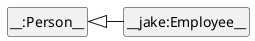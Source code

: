 @startuml
skinparam classAttributeIconSize 0
skinparam shadowing false
hide circle
hide empty members
class p as "__:Person__"
class e as "__jake:Employee__"
p <|- e
@enduml

